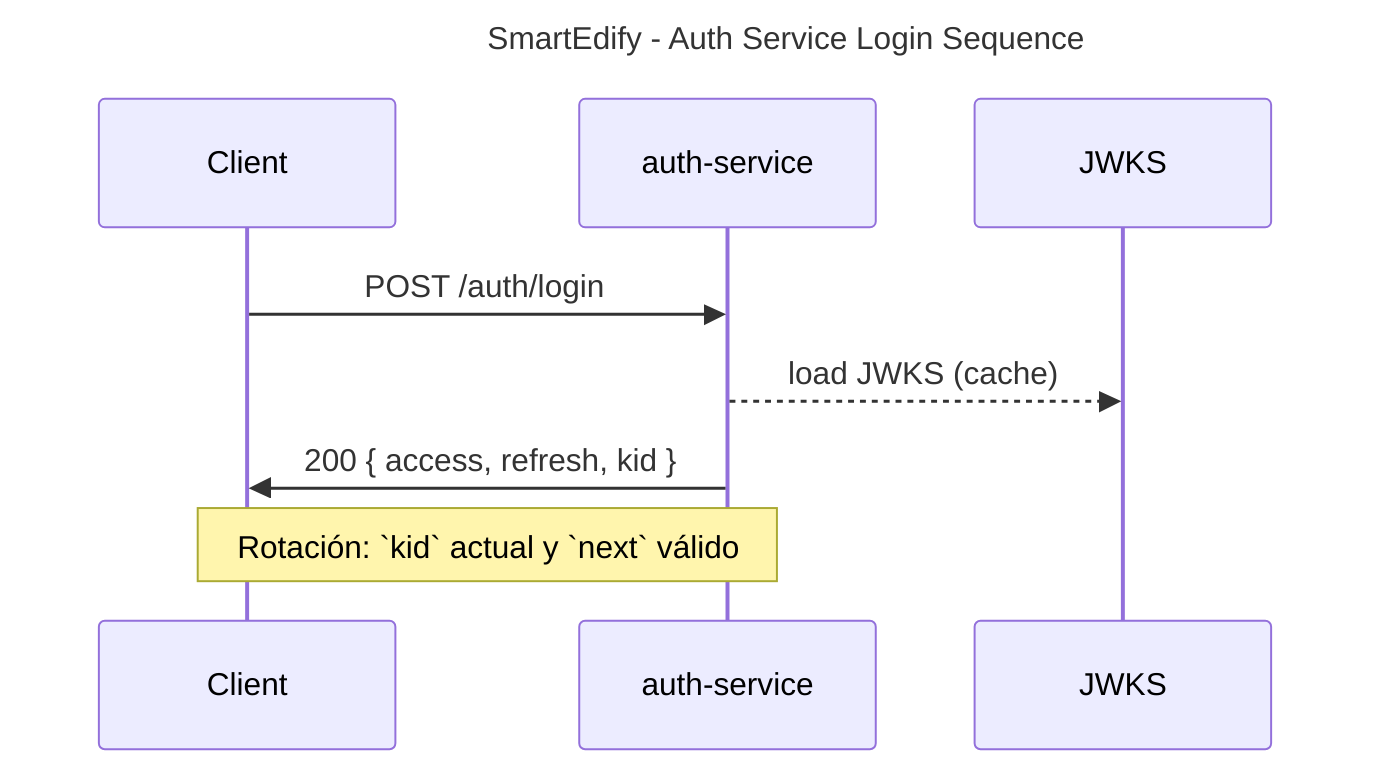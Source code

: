 ---
title: SmartEdify - Auth Service Login Sequence
---
sequenceDiagram
  participant C as Client
  participant AS as auth-service
  participant JW as JWKS
  C->>AS: POST /auth/login
  AS-->>JW: load JWKS (cache)
  AS->>C: 200 { access, refresh, kid }
  Note over C,AS: Rotación: `kid` actual y `next` válido